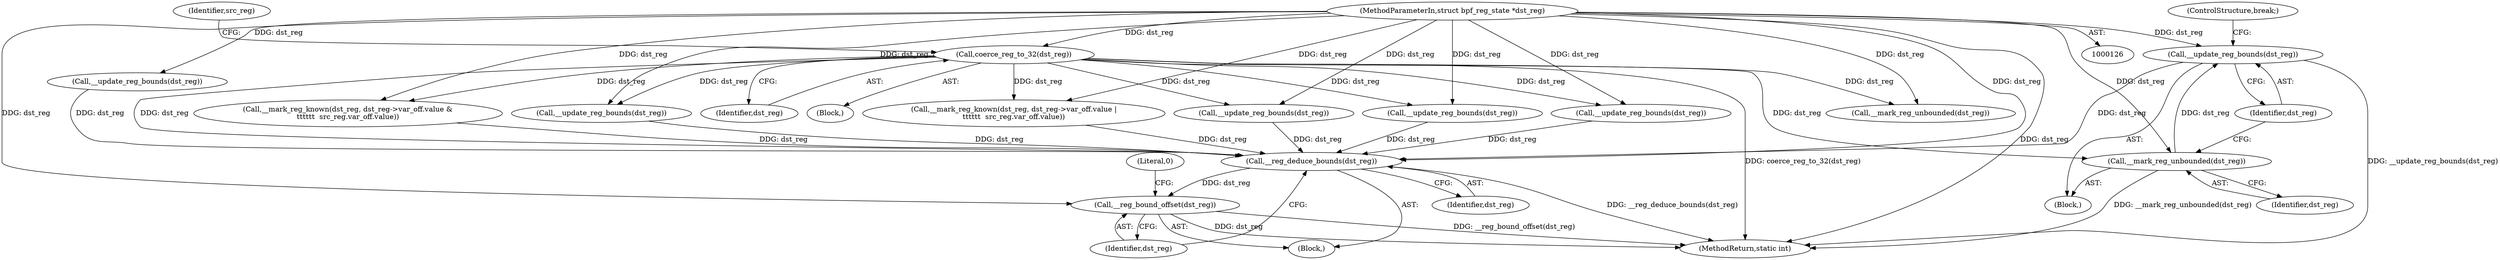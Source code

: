 digraph "0_linux_4374f256ce8182019353c0c639bb8d0695b4c941@API" {
"1000387" [label="(Call,__update_reg_bounds(dst_reg))"];
"1000385" [label="(Call,__mark_reg_unbounded(dst_reg))"];
"1000158" [label="(Call,coerce_reg_to_32(dst_reg))"];
"1000129" [label="(MethodParameterIn,struct bpf_reg_state *dst_reg)"];
"1000795" [label="(Call,__reg_deduce_bounds(dst_reg))"];
"1000797" [label="(Call,__reg_bound_offset(dst_reg))"];
"1000389" [label="(ControlStructure,break;)"];
"1000784" [label="(Call,__update_reg_bounds(dst_reg))"];
"1000131" [label="(Block,)"];
"1000386" [label="(Identifier,dst_reg)"];
"1000796" [label="(Identifier,dst_reg)"];
"1000162" [label="(Identifier,src_reg)"];
"1000385" [label="(Call,__mark_reg_unbounded(dst_reg))"];
"1000388" [label="(Identifier,dst_reg)"];
"1000801" [label="(MethodReturn,static int)"];
"1000456" [label="(Call,__mark_reg_known(dst_reg, dst_reg->var_off.value &\n\t\t\t\t\t\t  src_reg.var_off.value))"];
"1000797" [label="(Call,__reg_bound_offset(dst_reg))"];
"1000159" [label="(Identifier,dst_reg)"];
"1000536" [label="(Call,__update_reg_bounds(dst_reg))"];
"1000403" [label="(Call,__update_reg_bounds(dst_reg))"];
"1000401" [label="(Call,__mark_reg_unbounded(dst_reg))"];
"1000631" [label="(Call,__update_reg_bounds(dst_reg))"];
"1000795" [label="(Call,__reg_deduce_bounds(dst_reg))"];
"1000384" [label="(Block,)"];
"1000157" [label="(Block,)"];
"1000387" [label="(Call,__update_reg_bounds(dst_reg))"];
"1000158" [label="(Call,coerce_reg_to_32(dst_reg))"];
"1000798" [label="(Identifier,dst_reg)"];
"1000800" [label="(Literal,0)"];
"1000545" [label="(Call,__mark_reg_known(dst_reg, dst_reg->var_off.value |\n\t\t\t\t\t\t  src_reg.var_off.value))"];
"1000129" [label="(MethodParameterIn,struct bpf_reg_state *dst_reg)"];
"1000699" [label="(Call,__update_reg_bounds(dst_reg))"];
"1000387" -> "1000384"  [label="AST: "];
"1000387" -> "1000388"  [label="CFG: "];
"1000388" -> "1000387"  [label="AST: "];
"1000389" -> "1000387"  [label="CFG: "];
"1000387" -> "1000801"  [label="DDG: __update_reg_bounds(dst_reg)"];
"1000385" -> "1000387"  [label="DDG: dst_reg"];
"1000129" -> "1000387"  [label="DDG: dst_reg"];
"1000387" -> "1000795"  [label="DDG: dst_reg"];
"1000385" -> "1000384"  [label="AST: "];
"1000385" -> "1000386"  [label="CFG: "];
"1000386" -> "1000385"  [label="AST: "];
"1000388" -> "1000385"  [label="CFG: "];
"1000385" -> "1000801"  [label="DDG: __mark_reg_unbounded(dst_reg)"];
"1000158" -> "1000385"  [label="DDG: dst_reg"];
"1000129" -> "1000385"  [label="DDG: dst_reg"];
"1000158" -> "1000157"  [label="AST: "];
"1000158" -> "1000159"  [label="CFG: "];
"1000159" -> "1000158"  [label="AST: "];
"1000162" -> "1000158"  [label="CFG: "];
"1000158" -> "1000801"  [label="DDG: coerce_reg_to_32(dst_reg)"];
"1000129" -> "1000158"  [label="DDG: dst_reg"];
"1000158" -> "1000401"  [label="DDG: dst_reg"];
"1000158" -> "1000456"  [label="DDG: dst_reg"];
"1000158" -> "1000536"  [label="DDG: dst_reg"];
"1000158" -> "1000545"  [label="DDG: dst_reg"];
"1000158" -> "1000631"  [label="DDG: dst_reg"];
"1000158" -> "1000699"  [label="DDG: dst_reg"];
"1000158" -> "1000784"  [label="DDG: dst_reg"];
"1000158" -> "1000795"  [label="DDG: dst_reg"];
"1000129" -> "1000126"  [label="AST: "];
"1000129" -> "1000801"  [label="DDG: dst_reg"];
"1000129" -> "1000401"  [label="DDG: dst_reg"];
"1000129" -> "1000403"  [label="DDG: dst_reg"];
"1000129" -> "1000456"  [label="DDG: dst_reg"];
"1000129" -> "1000536"  [label="DDG: dst_reg"];
"1000129" -> "1000545"  [label="DDG: dst_reg"];
"1000129" -> "1000631"  [label="DDG: dst_reg"];
"1000129" -> "1000699"  [label="DDG: dst_reg"];
"1000129" -> "1000784"  [label="DDG: dst_reg"];
"1000129" -> "1000795"  [label="DDG: dst_reg"];
"1000129" -> "1000797"  [label="DDG: dst_reg"];
"1000795" -> "1000131"  [label="AST: "];
"1000795" -> "1000796"  [label="CFG: "];
"1000796" -> "1000795"  [label="AST: "];
"1000798" -> "1000795"  [label="CFG: "];
"1000795" -> "1000801"  [label="DDG: __reg_deduce_bounds(dst_reg)"];
"1000699" -> "1000795"  [label="DDG: dst_reg"];
"1000403" -> "1000795"  [label="DDG: dst_reg"];
"1000545" -> "1000795"  [label="DDG: dst_reg"];
"1000536" -> "1000795"  [label="DDG: dst_reg"];
"1000784" -> "1000795"  [label="DDG: dst_reg"];
"1000456" -> "1000795"  [label="DDG: dst_reg"];
"1000631" -> "1000795"  [label="DDG: dst_reg"];
"1000795" -> "1000797"  [label="DDG: dst_reg"];
"1000797" -> "1000131"  [label="AST: "];
"1000797" -> "1000798"  [label="CFG: "];
"1000798" -> "1000797"  [label="AST: "];
"1000800" -> "1000797"  [label="CFG: "];
"1000797" -> "1000801"  [label="DDG: dst_reg"];
"1000797" -> "1000801"  [label="DDG: __reg_bound_offset(dst_reg)"];
}
